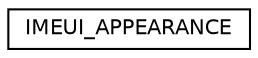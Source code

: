 digraph "Graphical Class Hierarchy"
{
  edge [fontname="Helvetica",fontsize="10",labelfontname="Helvetica",labelfontsize="10"];
  node [fontname="Helvetica",fontsize="10",shape=record];
  rankdir="LR";
  Node1 [label="IMEUI_APPEARANCE",height=0.2,width=0.4,color="black", fillcolor="white", style="filled",URL="$struct_i_m_e_u_i___a_p_p_e_a_r_a_n_c_e.html"];
}
